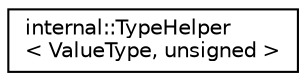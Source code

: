 digraph "Graphical Class Hierarchy"
{
  edge [fontname="Helvetica",fontsize="10",labelfontname="Helvetica",labelfontsize="10"];
  node [fontname="Helvetica",fontsize="10",shape=record];
  rankdir="LR";
  Node0 [label="internal::TypeHelper\l\< ValueType, unsigned \>",height=0.2,width=0.4,color="black", fillcolor="white", style="filled",URL="$structinternal_1_1TypeHelper_3_01ValueType_00_01unsigned_01_4.html"];
}
